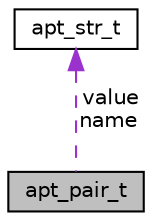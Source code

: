 digraph "apt_pair_t"
{
  edge [fontname="Helvetica",fontsize="10",labelfontname="Helvetica",labelfontsize="10"];
  node [fontname="Helvetica",fontsize="10",shape=record];
  Node1 [label="apt_pair_t",height=0.2,width=0.4,color="black", fillcolor="grey75", style="filled", fontcolor="black"];
  Node2 -> Node1 [dir="back",color="darkorchid3",fontsize="10",style="dashed",label=" value\nname" ,fontname="Helvetica"];
  Node2 [label="apt_str_t",height=0.2,width=0.4,color="black", fillcolor="white", style="filled",URL="$structapt__str__t.html"];
}
